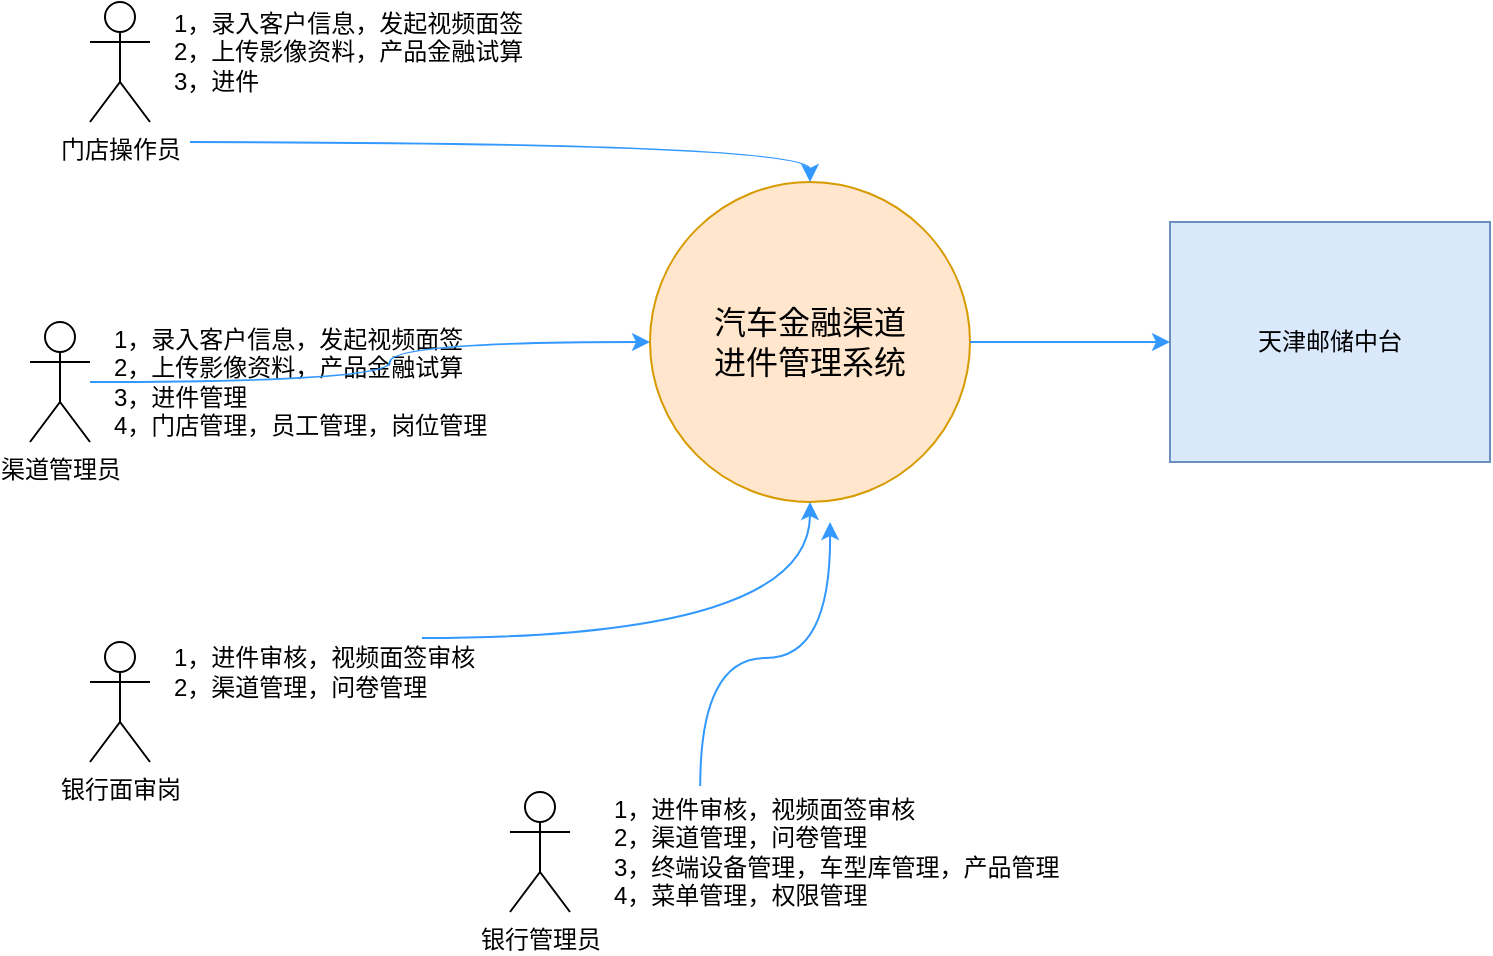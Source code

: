 <mxfile version="15.7.3" type="github">
  <diagram id="cg9Qby5wv1we2w4MfTLi" name="Page-1">
    <mxGraphModel dx="1422" dy="725" grid="1" gridSize="10" guides="1" tooltips="1" connect="1" arrows="1" fold="1" page="1" pageScale="1" pageWidth="827" pageHeight="1169" math="0" shadow="0">
      <root>
        <mxCell id="0" />
        <mxCell id="1" parent="0" />
        <mxCell id="pXyBqgtnvhgQYQf3feo4-1" value="银行管理员" style="shape=umlActor;verticalLabelPosition=bottom;verticalAlign=top;html=1;" vertex="1" parent="1">
          <mxGeometry x="320" y="525" width="30" height="60" as="geometry" />
        </mxCell>
        <mxCell id="pXyBqgtnvhgQYQf3feo4-3" value="渠道管理员" style="shape=umlActor;verticalLabelPosition=bottom;verticalAlign=top;html=1;outlineConnect=0;" vertex="1" parent="1">
          <mxGeometry x="80" y="290" width="30" height="60" as="geometry" />
        </mxCell>
        <mxCell id="pXyBqgtnvhgQYQf3feo4-4" value="天津邮储中台" style="rounded=0;whiteSpace=wrap;html=1;fillColor=#dae8fc;strokeColor=#6c8ebf;" vertex="1" parent="1">
          <mxGeometry x="650" y="240" width="160" height="120" as="geometry" />
        </mxCell>
        <mxCell id="pXyBqgtnvhgQYQf3feo4-7" value="&lt;p class=&quot;MsoNormal&quot; style=&quot;margin: 0pt 0pt 0.0pt ; text-align: justify ; font-family: &amp;#34;times new roman&amp;#34; ; font-size: 10.5pt&quot;&gt;&lt;span style=&quot;font-size: 12pt&quot;&gt;汽车金融渠道&lt;br&gt;进件管理系统&lt;/span&gt;&lt;/p&gt;" style="ellipse;whiteSpace=wrap;html=1;aspect=fixed;fillColor=#ffe6cc;strokeColor=#d79b00;" vertex="1" parent="1">
          <mxGeometry x="390" y="220" width="160" height="160" as="geometry" />
        </mxCell>
        <mxCell id="pXyBqgtnvhgQYQf3feo4-13" value="门店操作员&lt;br&gt;" style="shape=umlActor;verticalLabelPosition=bottom;verticalAlign=top;html=1;outlineConnect=0;" vertex="1" parent="1">
          <mxGeometry x="110" y="130" width="30" height="60" as="geometry" />
        </mxCell>
        <mxCell id="pXyBqgtnvhgQYQf3feo4-16" value="1，录入客户信息，发起视频面签&lt;br&gt;2，上传影像资料，产品金融试算&lt;br&gt;3，进件" style="text;html=1;align=left;verticalAlign=middle;resizable=0;points=[];autosize=1;strokeColor=none;fillColor=none;" vertex="1" parent="1">
          <mxGeometry x="150" y="130" width="190" height="50" as="geometry" />
        </mxCell>
        <mxCell id="pXyBqgtnvhgQYQf3feo4-17" value="1，录入客户信息，发起视频面签&lt;br&gt;2，上传影像资料，产品金融试算&lt;br&gt;3，进件管理&lt;br&gt;4，门店管理，员工管理，岗位管理&lt;br&gt;" style="text;html=1;align=left;verticalAlign=middle;resizable=0;points=[];autosize=1;strokeColor=none;fillColor=none;" vertex="1" parent="1">
          <mxGeometry x="120" y="290" width="200" height="60" as="geometry" />
        </mxCell>
        <mxCell id="pXyBqgtnvhgQYQf3feo4-18" value="1，进件审核，视频面签审核&lt;br&gt;2，渠道管理，问卷管理&lt;br&gt;" style="text;html=1;align=left;verticalAlign=middle;resizable=0;points=[];autosize=1;strokeColor=none;fillColor=none;" vertex="1" parent="1">
          <mxGeometry x="150" y="450" width="170" height="30" as="geometry" />
        </mxCell>
        <mxCell id="pXyBqgtnvhgQYQf3feo4-22" value="银行面审岗" style="shape=umlActor;verticalLabelPosition=bottom;verticalAlign=top;html=1;" vertex="1" parent="1">
          <mxGeometry x="110" y="450" width="30" height="60" as="geometry" />
        </mxCell>
        <mxCell id="pXyBqgtnvhgQYQf3feo4-23" value="1，进件审核，视频面签审核&lt;br&gt;2，渠道管理，问卷管理&lt;br&gt;3，终端设备管理&lt;span&gt;，车型库管理&lt;/span&gt;&lt;span&gt;，产品管理&lt;br&gt;&lt;/span&gt;&lt;div&gt;&lt;div&gt;4，菜单管理&lt;span&gt;，权限管理&lt;/span&gt;&lt;/div&gt;&lt;/div&gt;" style="text;html=1;align=left;verticalAlign=middle;resizable=0;points=[];autosize=1;strokeColor=none;fillColor=none;" vertex="1" parent="1">
          <mxGeometry x="370" y="525" width="240" height="60" as="geometry" />
        </mxCell>
        <mxCell id="pXyBqgtnvhgQYQf3feo4-33" value="" style="endArrow=classic;html=1;rounded=0;edgeStyle=orthogonalEdgeStyle;curved=1;strokeColor=#3399FF;" edge="1" parent="1" target="pXyBqgtnvhgQYQf3feo4-7">
          <mxGeometry width="50" height="50" relative="1" as="geometry">
            <mxPoint x="160" y="200" as="sourcePoint" />
            <mxPoint x="440" y="350" as="targetPoint" />
          </mxGeometry>
        </mxCell>
        <mxCell id="pXyBqgtnvhgQYQf3feo4-34" value="" style="endArrow=classic;html=1;rounded=0;edgeStyle=orthogonalEdgeStyle;curved=1;strokeColor=#3399FF;" edge="1" parent="1" source="pXyBqgtnvhgQYQf3feo4-3" target="pXyBqgtnvhgQYQf3feo4-7">
          <mxGeometry width="50" height="50" relative="1" as="geometry">
            <mxPoint x="220.0" y="330" as="sourcePoint" />
            <mxPoint x="330" y="290" as="targetPoint" />
            <Array as="points">
              <mxPoint x="260" y="320" />
              <mxPoint x="260" y="300" />
            </Array>
          </mxGeometry>
        </mxCell>
        <mxCell id="pXyBqgtnvhgQYQf3feo4-35" value="" style="endArrow=classic;html=1;rounded=0;exitX=0.741;exitY=-0.067;exitDx=0;exitDy=0;exitPerimeter=0;edgeStyle=orthogonalEdgeStyle;curved=1;strokeColor=#3399FF;" edge="1" parent="1" source="pXyBqgtnvhgQYQf3feo4-18" target="pXyBqgtnvhgQYQf3feo4-7">
          <mxGeometry width="50" height="50" relative="1" as="geometry">
            <mxPoint x="200" y="400" as="sourcePoint" />
            <mxPoint x="520.224" y="375.983" as="targetPoint" />
          </mxGeometry>
        </mxCell>
        <mxCell id="pXyBqgtnvhgQYQf3feo4-36" value="" style="endArrow=classic;html=1;rounded=0;exitX=0.188;exitY=-0.05;exitDx=0;exitDy=0;exitPerimeter=0;edgeStyle=orthogonalEdgeStyle;curved=1;strokeColor=#3399FF;" edge="1" parent="1" source="pXyBqgtnvhgQYQf3feo4-23">
          <mxGeometry width="50" height="50" relative="1" as="geometry">
            <mxPoint x="320" y="489.83" as="sourcePoint" />
            <mxPoint x="480" y="390" as="targetPoint" />
          </mxGeometry>
        </mxCell>
        <mxCell id="pXyBqgtnvhgQYQf3feo4-38" value="" style="endArrow=classic;html=1;rounded=0;strokeColor=#3399FF;" edge="1" parent="1" source="pXyBqgtnvhgQYQf3feo4-7" target="pXyBqgtnvhgQYQf3feo4-4">
          <mxGeometry width="50" height="50" relative="1" as="geometry">
            <mxPoint x="540" y="290" as="sourcePoint" />
            <mxPoint x="814.324" y="384.054" as="targetPoint" />
          </mxGeometry>
        </mxCell>
      </root>
    </mxGraphModel>
  </diagram>
</mxfile>
